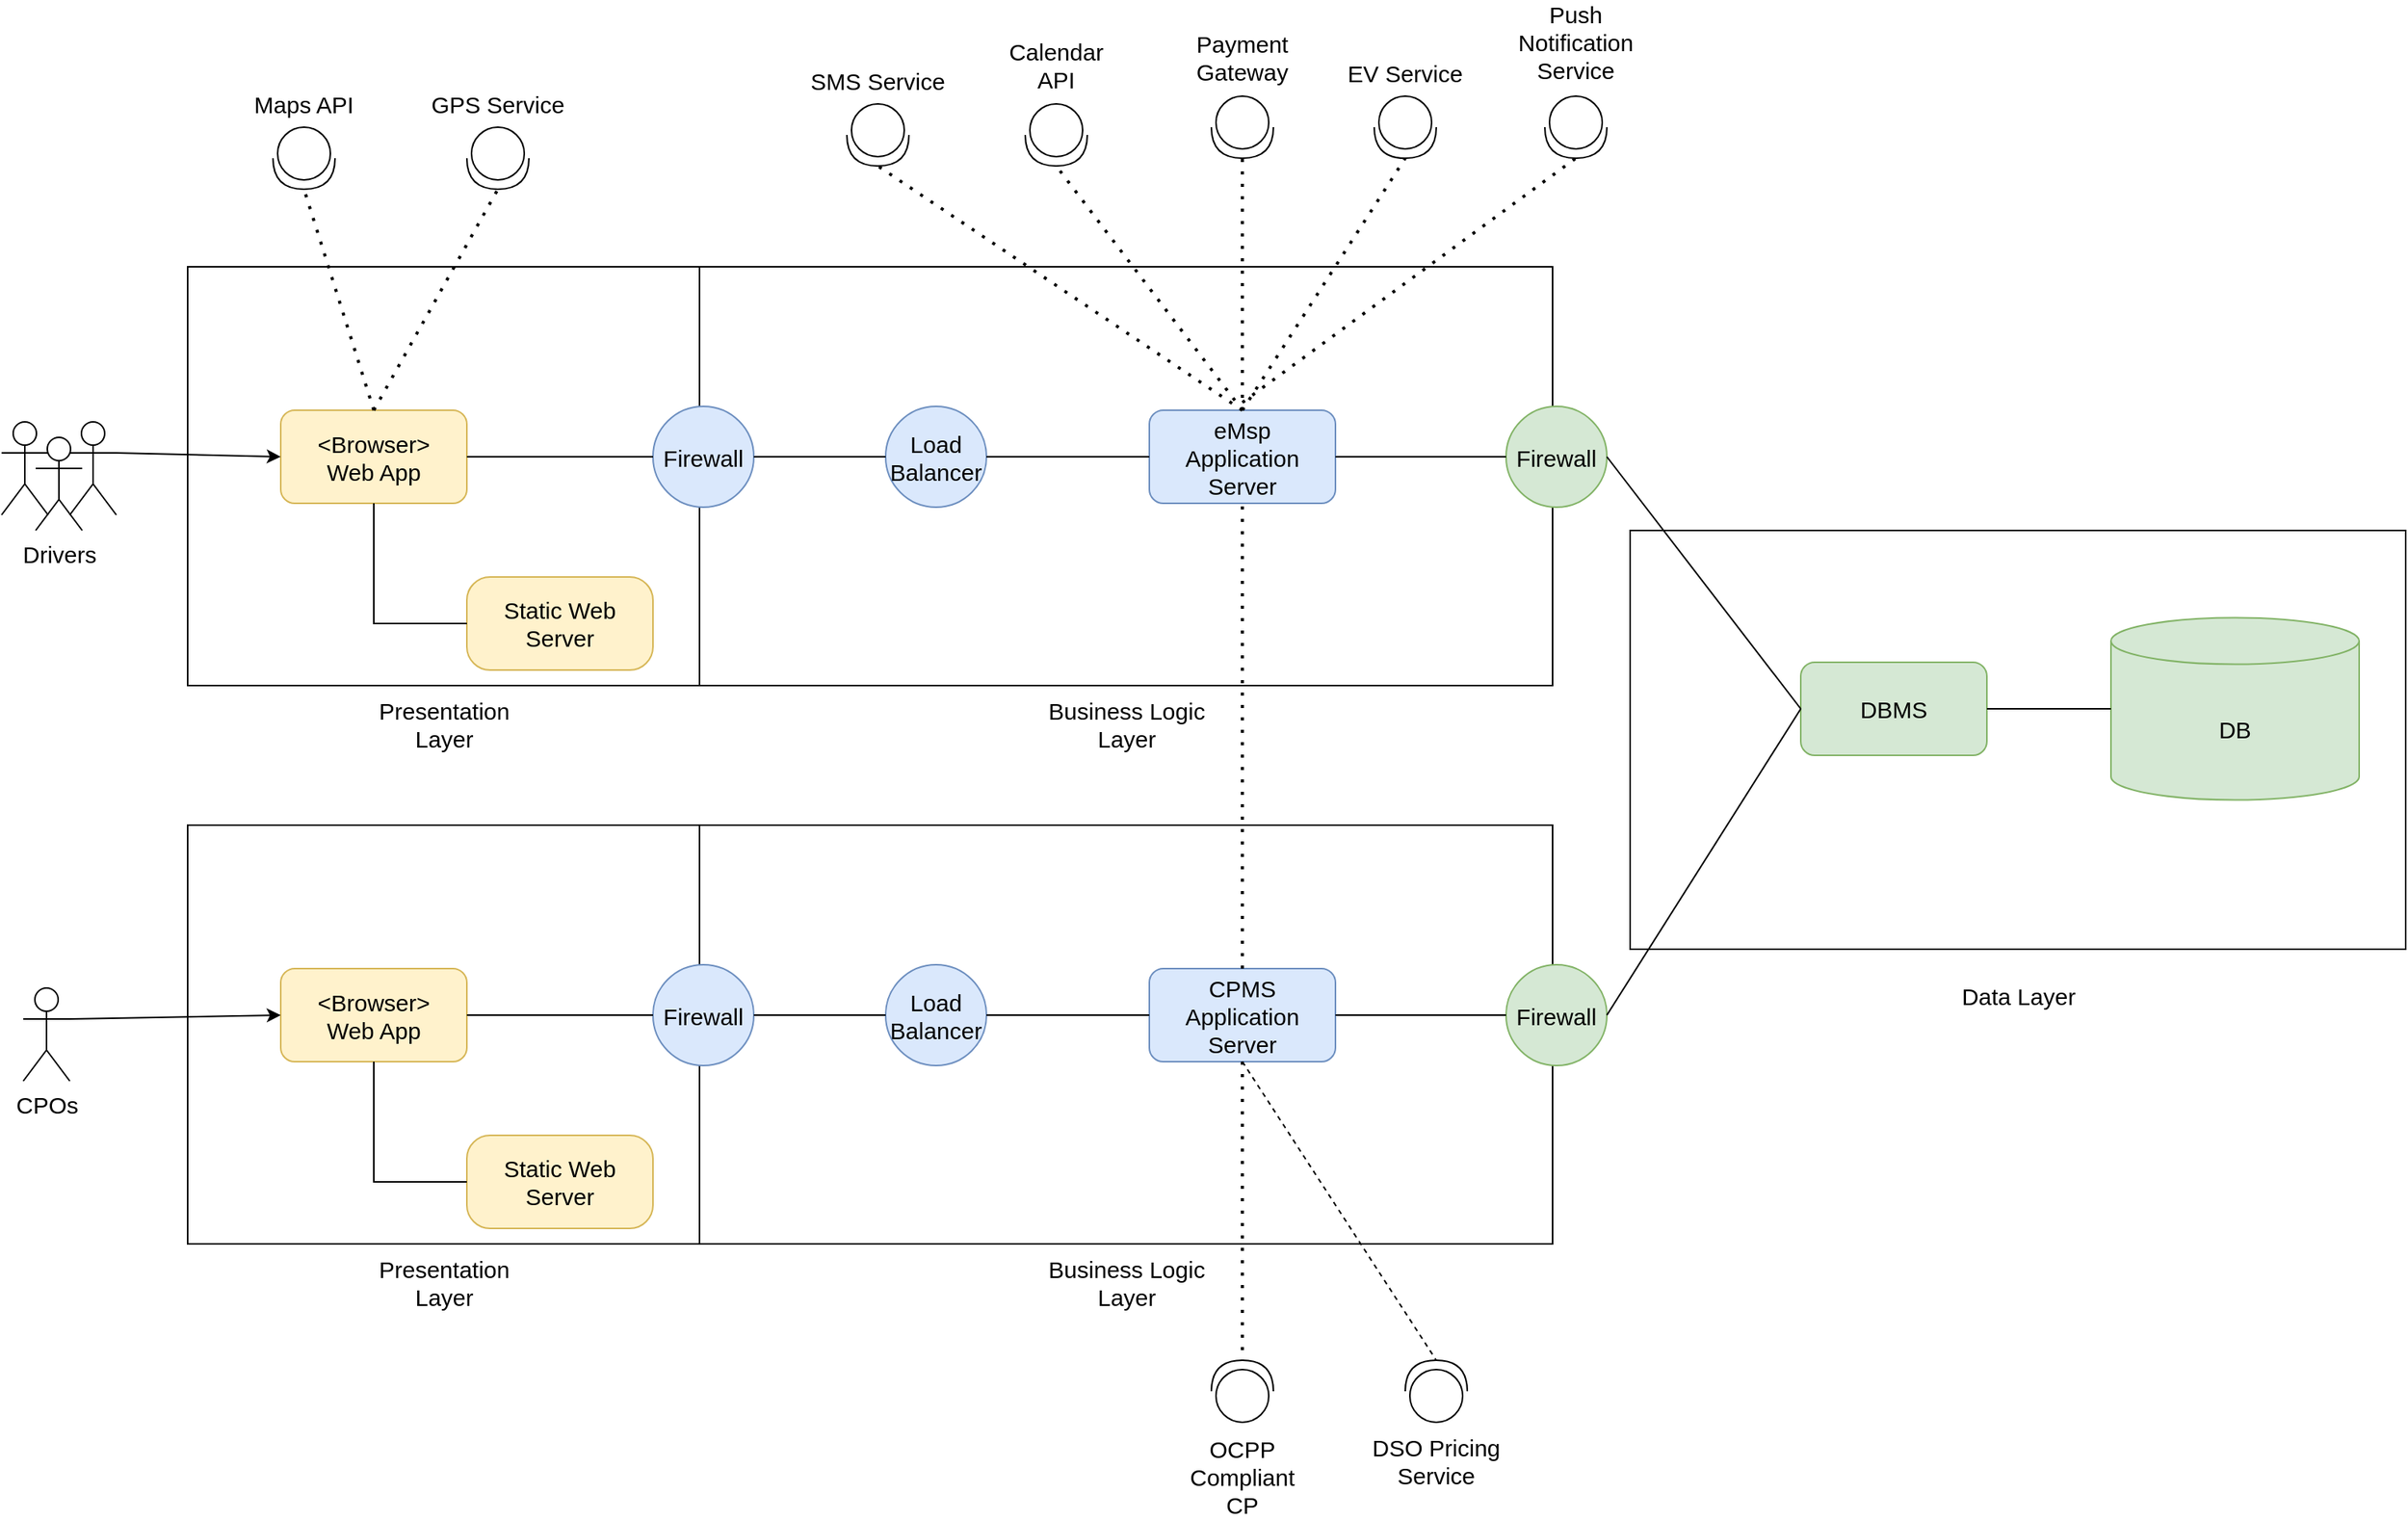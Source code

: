 <mxfile version="20.7.4" type="device"><diagram id="LNhOAvjzIw3Su8FcnqKL" name="Pagina-1"><mxGraphModel dx="2253" dy="2144" grid="1" gridSize="10" guides="1" tooltips="1" connect="1" arrows="1" fold="1" page="1" pageScale="1" pageWidth="827" pageHeight="1169" math="0" shadow="0"><root><mxCell id="0"/><mxCell id="1" parent="0"/><mxCell id="wVuK7-nAfS9IT5HHPo1B-35" value="" style="rounded=0;whiteSpace=wrap;html=1;fontSize=15;" parent="1" vertex="1"><mxGeometry x="490" y="30" width="550" height="270" as="geometry"/></mxCell><mxCell id="wVuK7-nAfS9IT5HHPo1B-34" value="" style="rounded=0;whiteSpace=wrap;html=1;fontSize=15;" parent="1" vertex="1"><mxGeometry x="160" y="30" width="330" height="270" as="geometry"/></mxCell><mxCell id="wVuK7-nAfS9IT5HHPo1B-1" value="&lt;div style=&quot;font-size: 15px;&quot;&gt;&amp;lt;Browser&amp;gt;&lt;/div&gt;&lt;div style=&quot;font-size: 15px;&quot;&gt;Web App&lt;/div&gt;" style="rounded=1;whiteSpace=wrap;html=1;fillColor=#fff2cc;strokeColor=#d6b656;fontSize=15;" parent="1" vertex="1"><mxGeometry x="220" y="122.5" width="120" height="60" as="geometry"/></mxCell><mxCell id="wVuK7-nAfS9IT5HHPo1B-2" value="" style="shape=umlActor;verticalLabelPosition=bottom;verticalAlign=top;html=1;outlineConnect=0;fontSize=15;" parent="1" vertex="1"><mxGeometry x="40" y="130" width="30" height="60" as="geometry"/></mxCell><mxCell id="wVuK7-nAfS9IT5HHPo1B-3" value="&lt;div style=&quot;font-size: 15px;&quot;&gt;Drivers&lt;/div&gt;" style="shape=umlActor;verticalLabelPosition=bottom;verticalAlign=top;html=1;outlineConnect=0;fontSize=15;" parent="1" vertex="1"><mxGeometry x="62" y="140" width="30" height="60" as="geometry"/></mxCell><mxCell id="wVuK7-nAfS9IT5HHPo1B-4" value="&lt;div style=&quot;font-size: 15px;&quot;&gt;&lt;br style=&quot;font-size: 15px;&quot;&gt;&lt;/div&gt;&lt;div style=&quot;font-size: 15px;&quot;&gt;&lt;br style=&quot;font-size: 15px;&quot;&gt;&lt;/div&gt;" style="shape=umlActor;verticalLabelPosition=bottom;verticalAlign=top;html=1;outlineConnect=0;fontSize=15;" parent="1" vertex="1"><mxGeometry x="84" y="130" width="30" height="60" as="geometry"/></mxCell><mxCell id="wVuK7-nAfS9IT5HHPo1B-8" value="CPOs" style="shape=umlActor;verticalLabelPosition=bottom;verticalAlign=top;html=1;outlineConnect=0;fontSize=15;" parent="1" vertex="1"><mxGeometry x="54" y="495" width="30" height="60" as="geometry"/></mxCell><mxCell id="wVuK7-nAfS9IT5HHPo1B-12" value="" style="endArrow=classic;html=1;rounded=0;exitX=1;exitY=0.333;exitDx=0;exitDy=0;exitPerimeter=0;entryX=0;entryY=0.5;entryDx=0;entryDy=0;fontSize=15;" parent="1" source="wVuK7-nAfS9IT5HHPo1B-4" target="wVuK7-nAfS9IT5HHPo1B-1" edge="1"><mxGeometry width="50" height="50" relative="1" as="geometry"><mxPoint x="102" y="80" as="sourcePoint"/><mxPoint x="210" y="150" as="targetPoint"/></mxGeometry></mxCell><mxCell id="wVuK7-nAfS9IT5HHPo1B-13" value="Static Web Server" style="rounded=1;whiteSpace=wrap;html=1;arcSize=25;fillColor=#fff2cc;strokeColor=#d6b656;fontSize=15;" parent="1" vertex="1"><mxGeometry x="340" y="230" width="120" height="60" as="geometry"/></mxCell><mxCell id="wVuK7-nAfS9IT5HHPo1B-16" value="" style="endArrow=none;html=1;rounded=0;entryX=0.5;entryY=1;entryDx=0;entryDy=0;exitX=0;exitY=0.5;exitDx=0;exitDy=0;fontSize=15;" parent="1" source="wVuK7-nAfS9IT5HHPo1B-13" target="wVuK7-nAfS9IT5HHPo1B-1" edge="1"><mxGeometry width="50" height="50" relative="1" as="geometry"><mxPoint x="250" y="250" as="sourcePoint"/><mxPoint x="300" y="180" as="targetPoint"/><Array as="points"><mxPoint x="280" y="260"/></Array></mxGeometry></mxCell><mxCell id="wVuK7-nAfS9IT5HHPo1B-17" value="&lt;div style=&quot;font-size: 15px;&quot;&gt;Firewall&lt;/div&gt;" style="ellipse;whiteSpace=wrap;html=1;aspect=fixed;fillColor=#dae8fc;strokeColor=#6c8ebf;fontSize=15;" parent="1" vertex="1"><mxGeometry x="460" y="120" width="65" height="65" as="geometry"/></mxCell><mxCell id="wVuK7-nAfS9IT5HHPo1B-19" value="Load Balancer" style="ellipse;whiteSpace=wrap;html=1;aspect=fixed;fillColor=#dae8fc;strokeColor=#6c8ebf;fontSize=15;" parent="1" vertex="1"><mxGeometry x="610" y="120" width="65" height="65" as="geometry"/></mxCell><mxCell id="wVuK7-nAfS9IT5HHPo1B-20" value="&lt;div style=&quot;font-size: 15px;&quot;&gt;eMsp&lt;/div&gt;&lt;div style=&quot;font-size: 15px;&quot;&gt;Application Server&lt;/div&gt;" style="rounded=1;whiteSpace=wrap;html=1;fillColor=#dae8fc;strokeColor=#6c8ebf;fontSize=15;" parent="1" vertex="1"><mxGeometry x="780" y="122.5" width="120" height="60" as="geometry"/></mxCell><mxCell id="wVuK7-nAfS9IT5HHPo1B-21" value="&lt;div style=&quot;font-size: 15px;&quot;&gt;Firewall&lt;/div&gt;" style="ellipse;whiteSpace=wrap;html=1;aspect=fixed;fillColor=#d5e8d4;strokeColor=#82b366;fontSize=15;" parent="1" vertex="1"><mxGeometry x="1010" y="120" width="65" height="65" as="geometry"/></mxCell><mxCell id="wVuK7-nAfS9IT5HHPo1B-25" value="" style="shape=providedRequiredInterface;html=1;verticalLabelPosition=bottom;sketch=0;rotation=90;verticalAlign=top;fontSize=15;" parent="1" vertex="1"><mxGeometry x="215" y="-60" width="40" height="40" as="geometry"/></mxCell><mxCell id="wVuK7-nAfS9IT5HHPo1B-27" value="" style="endArrow=none;dashed=1;html=1;dashPattern=1 3;strokeWidth=2;rounded=0;entryX=1;entryY=0.5;entryDx=0;entryDy=0;entryPerimeter=0;exitX=0.5;exitY=0;exitDx=0;exitDy=0;fontSize=15;" parent="1" source="wVuK7-nAfS9IT5HHPo1B-1" target="wVuK7-nAfS9IT5HHPo1B-25" edge="1"><mxGeometry width="50" height="50" relative="1" as="geometry"><mxPoint x="310" y="90" as="sourcePoint"/><mxPoint x="360" y="40" as="targetPoint"/></mxGeometry></mxCell><mxCell id="wVuK7-nAfS9IT5HHPo1B-28" value="" style="endArrow=none;html=1;rounded=0;exitX=1;exitY=0.5;exitDx=0;exitDy=0;entryX=0;entryY=0.5;entryDx=0;entryDy=0;fontSize=15;" parent="1" source="wVuK7-nAfS9IT5HHPo1B-1" target="wVuK7-nAfS9IT5HHPo1B-17" edge="1"><mxGeometry width="50" height="50" relative="1" as="geometry"><mxPoint x="410" y="120" as="sourcePoint"/><mxPoint x="460" y="70" as="targetPoint"/></mxGeometry></mxCell><mxCell id="wVuK7-nAfS9IT5HHPo1B-29" value="" style="endArrow=none;html=1;rounded=0;exitX=1;exitY=0.5;exitDx=0;exitDy=0;entryX=0;entryY=0.5;entryDx=0;entryDy=0;fontSize=15;" parent="1" source="wVuK7-nAfS9IT5HHPo1B-17" target="wVuK7-nAfS9IT5HHPo1B-19" edge="1"><mxGeometry width="50" height="50" relative="1" as="geometry"><mxPoint x="350" y="145.0" as="sourcePoint"/><mxPoint x="470" y="80.0" as="targetPoint"/></mxGeometry></mxCell><mxCell id="wVuK7-nAfS9IT5HHPo1B-30" value="" style="endArrow=none;html=1;rounded=0;exitX=1;exitY=0.5;exitDx=0;exitDy=0;entryX=0;entryY=0.5;entryDx=0;entryDy=0;fontSize=15;" parent="1" source="wVuK7-nAfS9IT5HHPo1B-19" target="wVuK7-nAfS9IT5HHPo1B-20" edge="1"><mxGeometry width="50" height="50" relative="1" as="geometry"><mxPoint x="360" y="155.0" as="sourcePoint"/><mxPoint x="480" y="90.0" as="targetPoint"/></mxGeometry></mxCell><mxCell id="wVuK7-nAfS9IT5HHPo1B-31" value="" style="endArrow=none;html=1;rounded=0;exitX=1;exitY=0.5;exitDx=0;exitDy=0;entryX=0;entryY=0.5;entryDx=0;entryDy=0;fontSize=15;" parent="1" source="wVuK7-nAfS9IT5HHPo1B-20" target="wVuK7-nAfS9IT5HHPo1B-21" edge="1"><mxGeometry width="50" height="50" relative="1" as="geometry"><mxPoint x="880" y="145.0" as="sourcePoint"/><mxPoint x="1000" y="80.0" as="targetPoint"/></mxGeometry></mxCell><mxCell id="wVuK7-nAfS9IT5HHPo1B-37" value="Presentation Layer" style="text;html=1;strokeColor=none;fillColor=none;align=center;verticalAlign=middle;whiteSpace=wrap;rounded=0;fontSize=15;" parent="1" vertex="1"><mxGeometry x="262.5" y="310" width="125" height="30" as="geometry"/></mxCell><mxCell id="wVuK7-nAfS9IT5HHPo1B-38" value="Business Logic Layer" style="text;html=1;strokeColor=none;fillColor=none;align=center;verticalAlign=middle;whiteSpace=wrap;rounded=0;fontSize=15;" parent="1" vertex="1"><mxGeometry x="702.5" y="310" width="125" height="30" as="geometry"/></mxCell><mxCell id="wVuK7-nAfS9IT5HHPo1B-42" value="Maps API" style="text;html=1;strokeColor=none;fillColor=none;align=center;verticalAlign=middle;whiteSpace=wrap;rounded=0;fontSize=15;" parent="1" vertex="1"><mxGeometry x="190" y="-90" width="90" height="30" as="geometry"/></mxCell><mxCell id="TM5VXRnA6_-gU5U-Ob8y-1" value="" style="rounded=0;whiteSpace=wrap;html=1;fontSize=15;" vertex="1" parent="1"><mxGeometry x="1090" y="200" width="500" height="270" as="geometry"/></mxCell><mxCell id="TM5VXRnA6_-gU5U-Ob8y-2" value="" style="rounded=0;whiteSpace=wrap;html=1;fontSize=15;" vertex="1" parent="1"><mxGeometry x="490" y="390" width="550" height="270" as="geometry"/></mxCell><mxCell id="TM5VXRnA6_-gU5U-Ob8y-3" value="" style="rounded=0;whiteSpace=wrap;html=1;fontSize=15;" vertex="1" parent="1"><mxGeometry x="160" y="390" width="330" height="270" as="geometry"/></mxCell><mxCell id="TM5VXRnA6_-gU5U-Ob8y-4" value="&lt;div style=&quot;font-size: 15px;&quot;&gt;&amp;lt;Browser&amp;gt;&lt;/div&gt;&lt;div style=&quot;font-size: 15px;&quot;&gt;Web App&lt;/div&gt;" style="rounded=1;whiteSpace=wrap;html=1;fillColor=#fff2cc;strokeColor=#d6b656;fontSize=15;" vertex="1" parent="1"><mxGeometry x="220" y="482.5" width="120" height="60" as="geometry"/></mxCell><mxCell id="TM5VXRnA6_-gU5U-Ob8y-9" value="Static Web Server" style="rounded=1;whiteSpace=wrap;html=1;arcSize=25;fillColor=#fff2cc;strokeColor=#d6b656;fontSize=15;" vertex="1" parent="1"><mxGeometry x="340" y="590" width="120" height="60" as="geometry"/></mxCell><mxCell id="TM5VXRnA6_-gU5U-Ob8y-10" value="" style="endArrow=none;html=1;rounded=0;entryX=0.5;entryY=1;entryDx=0;entryDy=0;exitX=0;exitY=0.5;exitDx=0;exitDy=0;fontSize=15;" edge="1" parent="1" source="TM5VXRnA6_-gU5U-Ob8y-9" target="TM5VXRnA6_-gU5U-Ob8y-4"><mxGeometry width="50" height="50" relative="1" as="geometry"><mxPoint x="250" y="610" as="sourcePoint"/><mxPoint x="300" y="540" as="targetPoint"/><Array as="points"><mxPoint x="280" y="620"/></Array></mxGeometry></mxCell><mxCell id="TM5VXRnA6_-gU5U-Ob8y-11" value="&lt;div style=&quot;font-size: 15px;&quot;&gt;Firewall&lt;/div&gt;" style="ellipse;whiteSpace=wrap;html=1;aspect=fixed;fillColor=#dae8fc;strokeColor=#6c8ebf;fontSize=15;" vertex="1" parent="1"><mxGeometry x="460" y="480" width="65" height="65" as="geometry"/></mxCell><mxCell id="TM5VXRnA6_-gU5U-Ob8y-12" value="Load Balancer" style="ellipse;whiteSpace=wrap;html=1;aspect=fixed;fillColor=#dae8fc;strokeColor=#6c8ebf;fontSize=15;" vertex="1" parent="1"><mxGeometry x="610" y="480" width="65" height="65" as="geometry"/></mxCell><mxCell id="TM5VXRnA6_-gU5U-Ob8y-13" value="&lt;div style=&quot;font-size: 15px;&quot;&gt;CPMS&lt;/div&gt;&lt;div style=&quot;font-size: 15px;&quot;&gt;Application Server&lt;/div&gt;" style="rounded=1;whiteSpace=wrap;html=1;fillColor=#dae8fc;strokeColor=#6c8ebf;fontSize=15;" vertex="1" parent="1"><mxGeometry x="780" y="482.5" width="120" height="60" as="geometry"/></mxCell><mxCell id="TM5VXRnA6_-gU5U-Ob8y-14" value="&lt;div style=&quot;font-size: 15px;&quot;&gt;Firewall&lt;/div&gt;" style="ellipse;whiteSpace=wrap;html=1;aspect=fixed;fillColor=#d5e8d4;strokeColor=#82b366;fontSize=15;" vertex="1" parent="1"><mxGeometry x="1010" y="480" width="65" height="65" as="geometry"/></mxCell><mxCell id="TM5VXRnA6_-gU5U-Ob8y-15" value="DBMS" style="rounded=1;whiteSpace=wrap;html=1;fillColor=#d5e8d4;strokeColor=#82b366;fontSize=15;" vertex="1" parent="1"><mxGeometry x="1200" y="285" width="120" height="60" as="geometry"/></mxCell><mxCell id="TM5VXRnA6_-gU5U-Ob8y-16" value="DB" style="shape=cylinder3;whiteSpace=wrap;html=1;boundedLbl=1;backgroundOutline=1;size=15;fillColor=#d5e8d4;strokeColor=#82b366;fontSize=15;" vertex="1" parent="1"><mxGeometry x="1400" y="256.25" width="160" height="117.5" as="geometry"/></mxCell><mxCell id="TM5VXRnA6_-gU5U-Ob8y-19" value="" style="endArrow=none;html=1;rounded=0;exitX=1;exitY=0.5;exitDx=0;exitDy=0;entryX=0;entryY=0.5;entryDx=0;entryDy=0;fontSize=15;" edge="1" parent="1" source="TM5VXRnA6_-gU5U-Ob8y-4" target="TM5VXRnA6_-gU5U-Ob8y-11"><mxGeometry width="50" height="50" relative="1" as="geometry"><mxPoint x="410" y="480" as="sourcePoint"/><mxPoint x="460" y="430" as="targetPoint"/></mxGeometry></mxCell><mxCell id="TM5VXRnA6_-gU5U-Ob8y-20" value="" style="endArrow=none;html=1;rounded=0;exitX=1;exitY=0.5;exitDx=0;exitDy=0;entryX=0;entryY=0.5;entryDx=0;entryDy=0;fontSize=15;" edge="1" parent="1" source="TM5VXRnA6_-gU5U-Ob8y-11" target="TM5VXRnA6_-gU5U-Ob8y-12"><mxGeometry width="50" height="50" relative="1" as="geometry"><mxPoint x="350" y="505.0" as="sourcePoint"/><mxPoint x="470" y="440.0" as="targetPoint"/></mxGeometry></mxCell><mxCell id="TM5VXRnA6_-gU5U-Ob8y-21" value="" style="endArrow=none;html=1;rounded=0;exitX=1;exitY=0.5;exitDx=0;exitDy=0;entryX=0;entryY=0.5;entryDx=0;entryDy=0;fontSize=15;" edge="1" parent="1" source="TM5VXRnA6_-gU5U-Ob8y-12" target="TM5VXRnA6_-gU5U-Ob8y-13"><mxGeometry width="50" height="50" relative="1" as="geometry"><mxPoint x="360" y="515.0" as="sourcePoint"/><mxPoint x="480" y="450.0" as="targetPoint"/></mxGeometry></mxCell><mxCell id="TM5VXRnA6_-gU5U-Ob8y-22" value="" style="endArrow=none;html=1;rounded=0;exitX=1;exitY=0.5;exitDx=0;exitDy=0;entryX=0;entryY=0.5;entryDx=0;entryDy=0;fontSize=15;" edge="1" parent="1" source="TM5VXRnA6_-gU5U-Ob8y-13" target="TM5VXRnA6_-gU5U-Ob8y-14"><mxGeometry width="50" height="50" relative="1" as="geometry"><mxPoint x="880" y="505.0" as="sourcePoint"/><mxPoint x="1000" y="440.0" as="targetPoint"/></mxGeometry></mxCell><mxCell id="TM5VXRnA6_-gU5U-Ob8y-23" value="" style="endArrow=none;html=1;rounded=0;exitX=1;exitY=0.5;exitDx=0;exitDy=0;entryX=0;entryY=0.5;entryDx=0;entryDy=0;fontSize=15;" edge="1" parent="1" source="TM5VXRnA6_-gU5U-Ob8y-14" target="TM5VXRnA6_-gU5U-Ob8y-15"><mxGeometry width="50" height="50" relative="1" as="geometry"><mxPoint x="1115.0" y="512.5" as="sourcePoint"/><mxPoint x="1050" y="450.0" as="targetPoint"/></mxGeometry></mxCell><mxCell id="TM5VXRnA6_-gU5U-Ob8y-24" value="" style="endArrow=none;html=1;rounded=0;exitX=1;exitY=0.5;exitDx=0;exitDy=0;entryX=0;entryY=0.5;entryDx=0;entryDy=0;entryPerimeter=0;fontSize=15;" edge="1" parent="1" source="TM5VXRnA6_-gU5U-Ob8y-15" target="TM5VXRnA6_-gU5U-Ob8y-16"><mxGeometry width="50" height="50" relative="1" as="geometry"><mxPoint x="940" y="327.5" as="sourcePoint"/><mxPoint x="1060" y="262.5" as="targetPoint"/></mxGeometry></mxCell><mxCell id="TM5VXRnA6_-gU5U-Ob8y-25" value="Presentation Layer" style="text;html=1;strokeColor=none;fillColor=none;align=center;verticalAlign=middle;whiteSpace=wrap;rounded=0;fontSize=15;" vertex="1" parent="1"><mxGeometry x="262.5" y="670" width="125" height="30" as="geometry"/></mxCell><mxCell id="TM5VXRnA6_-gU5U-Ob8y-26" value="Business Logic Layer" style="text;html=1;strokeColor=none;fillColor=none;align=center;verticalAlign=middle;whiteSpace=wrap;rounded=0;fontSize=15;" vertex="1" parent="1"><mxGeometry x="702.5" y="670" width="125" height="30" as="geometry"/></mxCell><mxCell id="TM5VXRnA6_-gU5U-Ob8y-27" value="Data Layer" style="text;html=1;strokeColor=none;fillColor=none;align=center;verticalAlign=middle;whiteSpace=wrap;rounded=0;fontSize=15;" vertex="1" parent="1"><mxGeometry x="1277.5" y="485" width="125" height="30" as="geometry"/></mxCell><mxCell id="wVuK7-nAfS9IT5HHPo1B-11" value="" style="endArrow=classic;html=1;rounded=0;exitX=1;exitY=0.333;exitDx=0;exitDy=0;exitPerimeter=0;fontSize=15;entryX=0;entryY=0.5;entryDx=0;entryDy=0;" parent="1" source="wVuK7-nAfS9IT5HHPo1B-8" target="TM5VXRnA6_-gU5U-Ob8y-4" edge="1"><mxGeometry width="50" height="50" relative="1" as="geometry"><mxPoint x="380" y="975" as="sourcePoint"/><mxPoint x="160" y="535" as="targetPoint"/></mxGeometry></mxCell><mxCell id="TM5VXRnA6_-gU5U-Ob8y-29" value="" style="endArrow=none;dashed=1;html=1;dashPattern=1 3;strokeWidth=2;rounded=0;entryX=0.5;entryY=1;entryDx=0;entryDy=0;exitX=0.5;exitY=0;exitDx=0;exitDy=0;" edge="1" parent="1" source="TM5VXRnA6_-gU5U-Ob8y-13" target="wVuK7-nAfS9IT5HHPo1B-20"><mxGeometry width="50" height="50" relative="1" as="geometry"><mxPoint x="610" y="410" as="sourcePoint"/><mxPoint x="660" y="360" as="targetPoint"/></mxGeometry></mxCell><mxCell id="TM5VXRnA6_-gU5U-Ob8y-33" value="" style="shape=providedRequiredInterface;html=1;verticalLabelPosition=bottom;sketch=0;rotation=-90;verticalAlign=top;fontSize=15;" vertex="1" parent="1"><mxGeometry x="820" y="735" width="40" height="40" as="geometry"/></mxCell><mxCell id="TM5VXRnA6_-gU5U-Ob8y-34" value="" style="endArrow=none;dashed=1;html=1;dashPattern=1 3;strokeWidth=2;rounded=0;entryX=1;entryY=0.5;entryDx=0;entryDy=0;entryPerimeter=0;fontSize=15;exitX=0.5;exitY=1;exitDx=0;exitDy=0;" edge="1" parent="1" target="TM5VXRnA6_-gU5U-Ob8y-33" source="TM5VXRnA6_-gU5U-Ob8y-13"><mxGeometry width="50" height="50" relative="1" as="geometry"><mxPoint x="690" y="670" as="sourcePoint"/><mxPoint x="975" y="850" as="targetPoint"/></mxGeometry></mxCell><mxCell id="TM5VXRnA6_-gU5U-Ob8y-35" value="OCPP Compliant CP" style="text;html=1;strokeColor=none;fillColor=none;align=center;verticalAlign=middle;whiteSpace=wrap;rounded=0;fontSize=15;" vertex="1" parent="1"><mxGeometry x="795" y="795" width="90" height="30" as="geometry"/></mxCell><mxCell id="TM5VXRnA6_-gU5U-Ob8y-36" value="" style="endArrow=none;dashed=1;html=1;rounded=0;exitX=0.5;exitY=1;exitDx=0;exitDy=0;entryX=1;entryY=0.5;entryDx=0;entryDy=0;entryPerimeter=0;" edge="1" parent="1" source="TM5VXRnA6_-gU5U-Ob8y-13" target="TM5VXRnA6_-gU5U-Ob8y-61"><mxGeometry width="50" height="50" relative="1" as="geometry"><mxPoint x="810" y="590" as="sourcePoint"/><mxPoint x="960" y="740" as="targetPoint"/></mxGeometry></mxCell><mxCell id="TM5VXRnA6_-gU5U-Ob8y-37" value="" style="endArrow=none;dashed=1;html=1;dashPattern=1 3;strokeWidth=2;rounded=0;exitX=0.5;exitY=0;exitDx=0;exitDy=0;fontSize=15;entryX=1;entryY=0.5;entryDx=0;entryDy=0;entryPerimeter=0;" edge="1" parent="1" source="wVuK7-nAfS9IT5HHPo1B-1" target="TM5VXRnA6_-gU5U-Ob8y-38"><mxGeometry width="50" height="50" relative="1" as="geometry"><mxPoint x="290" y="132.5" as="sourcePoint"/><mxPoint x="350" y="-10" as="targetPoint"/></mxGeometry></mxCell><mxCell id="TM5VXRnA6_-gU5U-Ob8y-38" value="" style="shape=providedRequiredInterface;html=1;verticalLabelPosition=bottom;sketch=0;rotation=90;verticalAlign=top;fontSize=15;" vertex="1" parent="1"><mxGeometry x="340" y="-60" width="40" height="40" as="geometry"/></mxCell><mxCell id="TM5VXRnA6_-gU5U-Ob8y-39" value="GPS Service" style="text;html=1;strokeColor=none;fillColor=none;align=center;verticalAlign=middle;whiteSpace=wrap;rounded=0;fontSize=15;" vertex="1" parent="1"><mxGeometry x="315" y="-90" width="90" height="30" as="geometry"/></mxCell><mxCell id="TM5VXRnA6_-gU5U-Ob8y-41" value="" style="shape=providedRequiredInterface;html=1;verticalLabelPosition=bottom;sketch=0;rotation=90;verticalAlign=top;fontSize=15;" vertex="1" parent="1"><mxGeometry x="700" y="-75" width="40" height="40" as="geometry"/></mxCell><mxCell id="TM5VXRnA6_-gU5U-Ob8y-42" value="" style="endArrow=none;dashed=1;html=1;dashPattern=1 3;strokeWidth=2;rounded=0;entryX=1;entryY=0.5;entryDx=0;entryDy=0;entryPerimeter=0;exitX=0.5;exitY=0;exitDx=0;exitDy=0;fontSize=15;" edge="1" parent="1" target="TM5VXRnA6_-gU5U-Ob8y-41" source="wVuK7-nAfS9IT5HHPo1B-20"><mxGeometry width="50" height="50" relative="1" as="geometry"><mxPoint x="827.5" y="92.5" as="sourcePoint"/><mxPoint x="907.5" y="10" as="targetPoint"/></mxGeometry></mxCell><mxCell id="TM5VXRnA6_-gU5U-Ob8y-43" value="Calendar API" style="text;html=1;strokeColor=none;fillColor=none;align=center;verticalAlign=middle;whiteSpace=wrap;rounded=0;fontSize=15;" vertex="1" parent="1"><mxGeometry x="675" y="-115" width="90" height="30" as="geometry"/></mxCell><mxCell id="TM5VXRnA6_-gU5U-Ob8y-45" value="" style="shape=providedRequiredInterface;html=1;verticalLabelPosition=bottom;sketch=0;rotation=90;verticalAlign=top;fontSize=15;" vertex="1" parent="1"><mxGeometry x="925" y="-80" width="40" height="40" as="geometry"/></mxCell><mxCell id="TM5VXRnA6_-gU5U-Ob8y-46" value="" style="endArrow=none;dashed=1;html=1;dashPattern=1 3;strokeWidth=2;rounded=0;entryX=1;entryY=0.5;entryDx=0;entryDy=0;entryPerimeter=0;exitX=0.5;exitY=0;exitDx=0;exitDy=0;fontSize=15;" edge="1" parent="1" target="TM5VXRnA6_-gU5U-Ob8y-45" source="wVuK7-nAfS9IT5HHPo1B-20"><mxGeometry width="50" height="50" relative="1" as="geometry"><mxPoint x="870" y="112.5" as="sourcePoint"/><mxPoint x="1040" as="targetPoint"/></mxGeometry></mxCell><mxCell id="TM5VXRnA6_-gU5U-Ob8y-47" value="EV Service" style="text;html=1;strokeColor=none;fillColor=none;align=center;verticalAlign=middle;whiteSpace=wrap;rounded=0;fontSize=15;" vertex="1" parent="1"><mxGeometry x="900" y="-110" width="90" height="30" as="geometry"/></mxCell><mxCell id="TM5VXRnA6_-gU5U-Ob8y-51" value="" style="shape=providedRequiredInterface;html=1;verticalLabelPosition=bottom;sketch=0;rotation=90;verticalAlign=top;fontSize=15;" vertex="1" parent="1"><mxGeometry x="820" y="-80" width="40" height="40" as="geometry"/></mxCell><mxCell id="TM5VXRnA6_-gU5U-Ob8y-52" value="" style="endArrow=none;dashed=1;html=1;dashPattern=1 3;strokeWidth=2;rounded=0;entryX=1;entryY=0.5;entryDx=0;entryDy=0;entryPerimeter=0;exitX=0.5;exitY=0;exitDx=0;exitDy=0;fontSize=15;" edge="1" parent="1" target="TM5VXRnA6_-gU5U-Ob8y-51" source="wVuK7-nAfS9IT5HHPo1B-20"><mxGeometry width="50" height="50" relative="1" as="geometry"><mxPoint x="700" y="102.5" as="sourcePoint"/><mxPoint x="780" y="20" as="targetPoint"/></mxGeometry></mxCell><mxCell id="TM5VXRnA6_-gU5U-Ob8y-53" value="Payment Gateway" style="text;html=1;strokeColor=none;fillColor=none;align=center;verticalAlign=middle;whiteSpace=wrap;rounded=0;fontSize=15;" vertex="1" parent="1"><mxGeometry x="795" y="-120" width="90" height="30" as="geometry"/></mxCell><mxCell id="TM5VXRnA6_-gU5U-Ob8y-55" value="" style="shape=providedRequiredInterface;html=1;verticalLabelPosition=bottom;sketch=0;rotation=90;verticalAlign=top;fontSize=15;" vertex="1" parent="1"><mxGeometry x="585" y="-75" width="40" height="40" as="geometry"/></mxCell><mxCell id="TM5VXRnA6_-gU5U-Ob8y-56" value="" style="endArrow=none;dashed=1;html=1;dashPattern=1 3;strokeWidth=2;rounded=0;entryX=1;entryY=0.5;entryDx=0;entryDy=0;entryPerimeter=0;exitX=0.5;exitY=0;exitDx=0;exitDy=0;fontSize=15;" edge="1" parent="1" target="TM5VXRnA6_-gU5U-Ob8y-55" source="wVuK7-nAfS9IT5HHPo1B-20"><mxGeometry width="50" height="50" relative="1" as="geometry"><mxPoint x="650" y="120" as="sourcePoint"/><mxPoint x="730" y="37.5" as="targetPoint"/></mxGeometry></mxCell><mxCell id="TM5VXRnA6_-gU5U-Ob8y-57" value="SMS Service" style="text;html=1;strokeColor=none;fillColor=none;align=center;verticalAlign=middle;whiteSpace=wrap;rounded=0;fontSize=15;" vertex="1" parent="1"><mxGeometry x="560" y="-105" width="90" height="30" as="geometry"/></mxCell><mxCell id="TM5VXRnA6_-gU5U-Ob8y-58" value="" style="shape=providedRequiredInterface;html=1;verticalLabelPosition=bottom;sketch=0;rotation=90;verticalAlign=top;fontSize=15;" vertex="1" parent="1"><mxGeometry x="1035" y="-80" width="40" height="40" as="geometry"/></mxCell><mxCell id="TM5VXRnA6_-gU5U-Ob8y-59" value="" style="endArrow=none;dashed=1;html=1;dashPattern=1 3;strokeWidth=2;rounded=0;entryX=1;entryY=0.5;entryDx=0;entryDy=0;entryPerimeter=0;exitX=0.5;exitY=0;exitDx=0;exitDy=0;fontSize=15;" edge="1" parent="1" target="TM5VXRnA6_-gU5U-Ob8y-58"><mxGeometry width="50" height="50" relative="1" as="geometry"><mxPoint x="840" y="117.5" as="sourcePoint"/><mxPoint x="1167.5" y="20" as="targetPoint"/></mxGeometry></mxCell><mxCell id="TM5VXRnA6_-gU5U-Ob8y-60" value="Push Notification Service" style="text;html=1;strokeColor=none;fillColor=none;align=center;verticalAlign=middle;whiteSpace=wrap;rounded=0;fontSize=15;" vertex="1" parent="1"><mxGeometry x="1010" y="-130" width="90" height="30" as="geometry"/></mxCell><mxCell id="TM5VXRnA6_-gU5U-Ob8y-61" value="" style="shape=providedRequiredInterface;html=1;verticalLabelPosition=bottom;sketch=0;rotation=-90;verticalAlign=top;fontSize=15;" vertex="1" parent="1"><mxGeometry x="945" y="735" width="40" height="40" as="geometry"/></mxCell><mxCell id="TM5VXRnA6_-gU5U-Ob8y-62" value="DSO Pricing Service" style="text;html=1;strokeColor=none;fillColor=none;align=center;verticalAlign=middle;whiteSpace=wrap;rounded=0;fontSize=15;" vertex="1" parent="1"><mxGeometry x="920" y="785" width="90" height="30" as="geometry"/></mxCell><mxCell id="wVuK7-nAfS9IT5HHPo1B-32" value="" style="endArrow=none;html=1;rounded=0;exitX=1;exitY=0.5;exitDx=0;exitDy=0;entryX=0;entryY=0.5;entryDx=0;entryDy=0;fontSize=15;" parent="1" source="wVuK7-nAfS9IT5HHPo1B-21" target="TM5VXRnA6_-gU5U-Ob8y-15" edge="1"><mxGeometry width="50" height="50" relative="1" as="geometry"><mxPoint x="890" y="155.0" as="sourcePoint"/><mxPoint x="1160" y="152.5" as="targetPoint"/></mxGeometry></mxCell></root></mxGraphModel></diagram></mxfile>